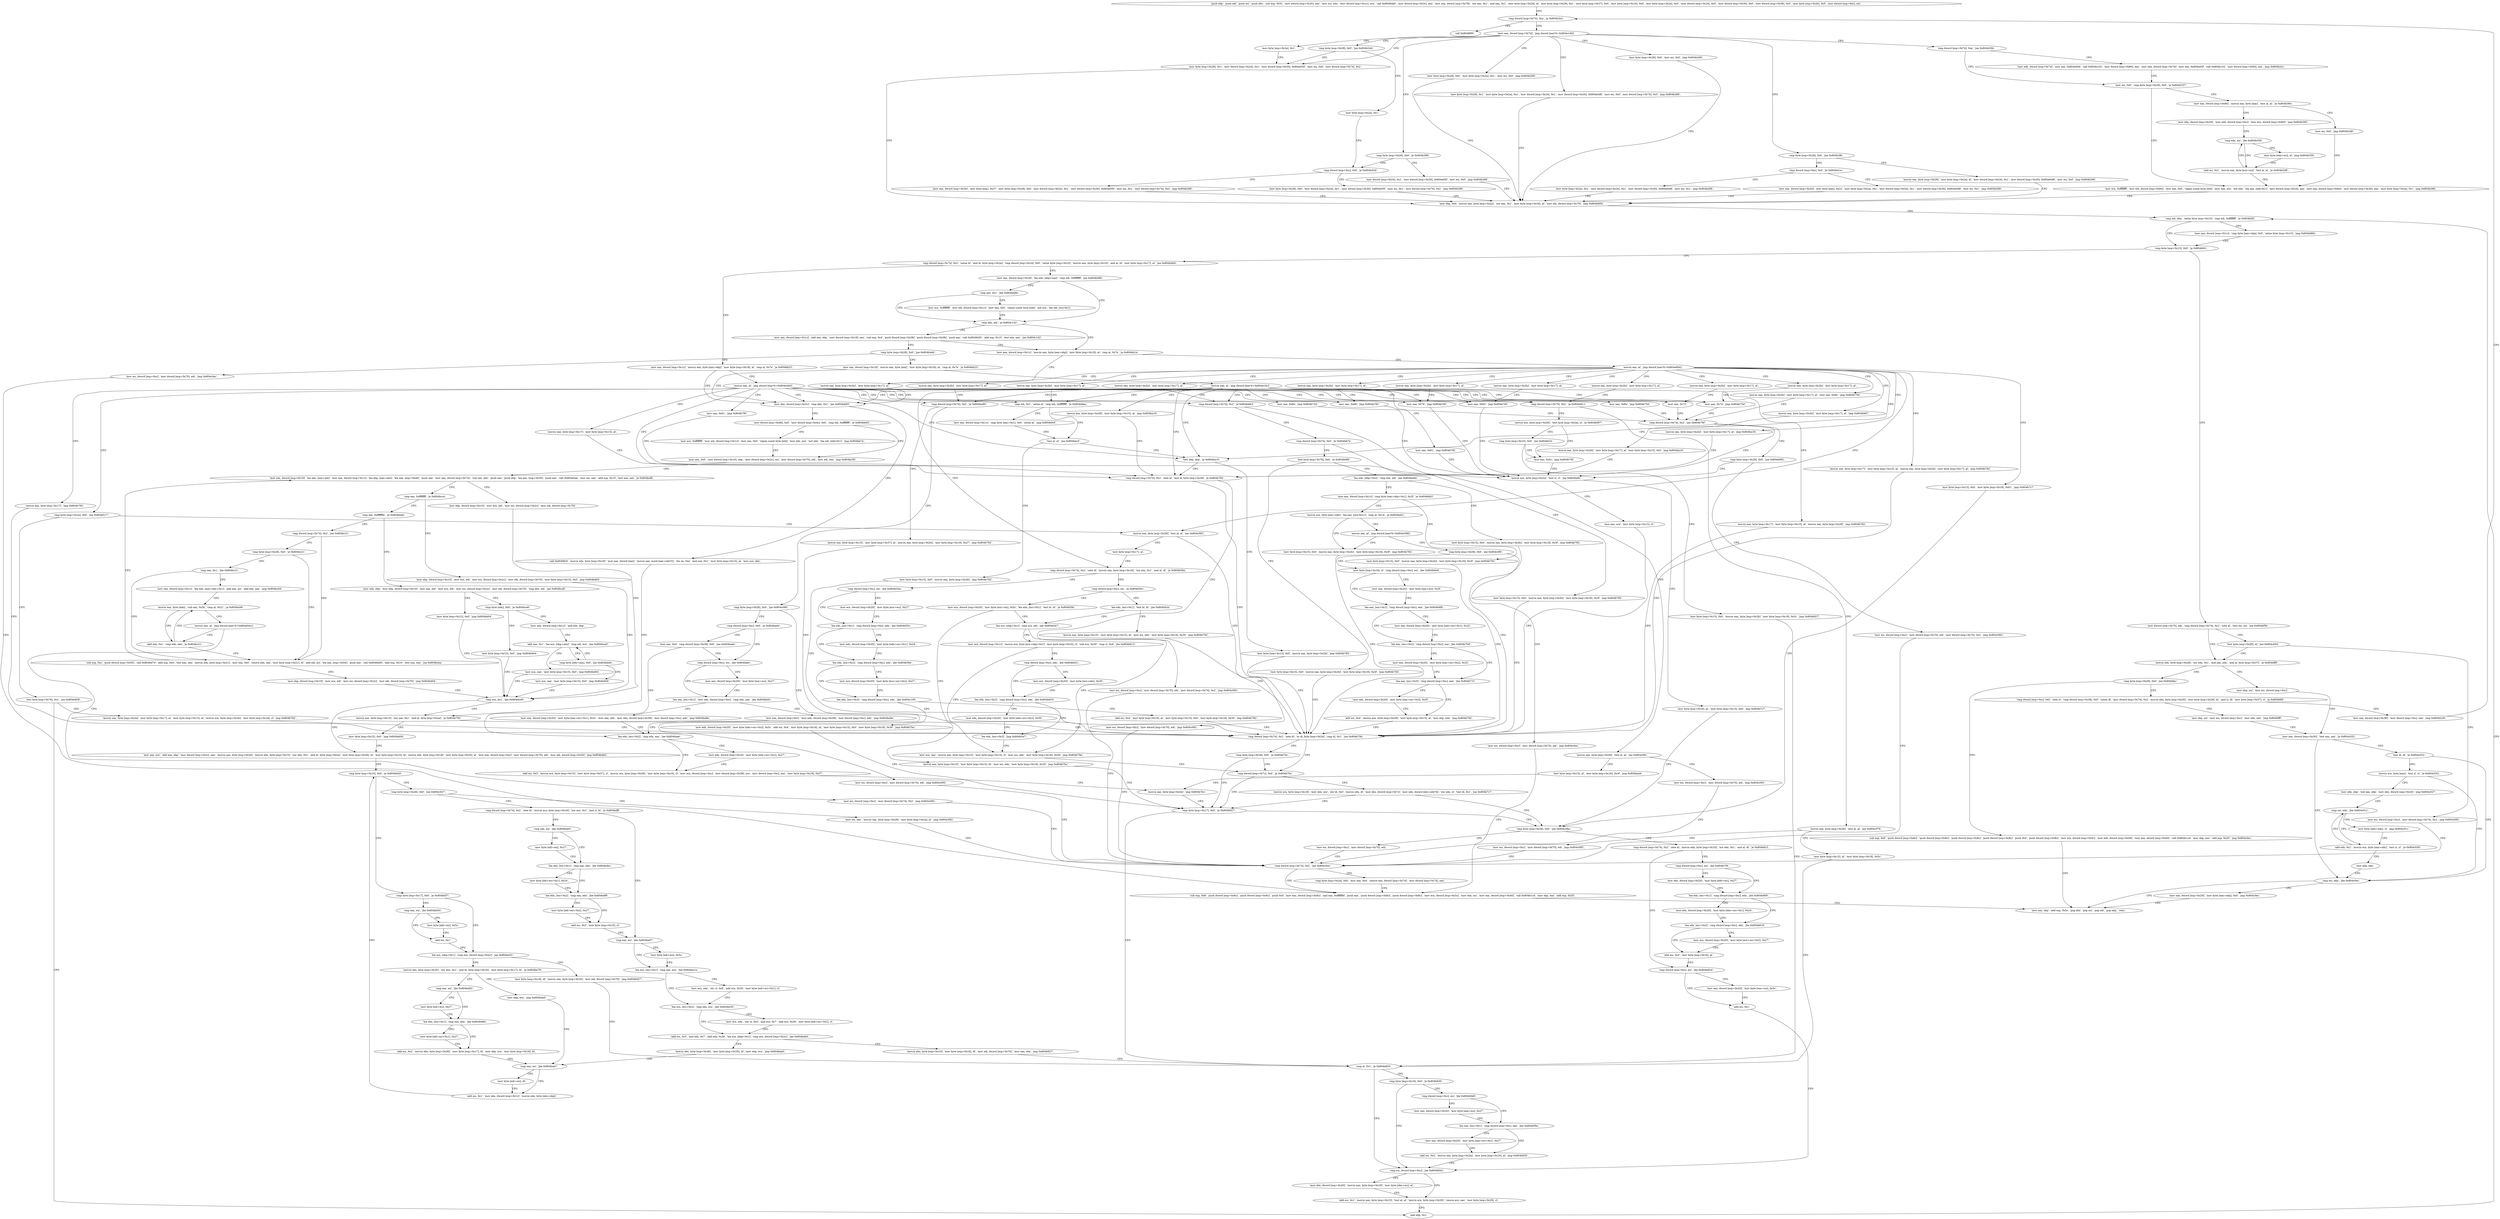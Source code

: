 digraph "func" {
"134525389" [label = "'push ebp', 'push edi', 'push esi', 'push ebx', 'sub esp, 0x5c', 'mov dword [esp+0x20], eax', 'mov esi, edx', 'mov dword [esp+0x1c], ecx', 'call 0x8048da0', 'mov dword [esp+0x3c], eax', 'mov eax, dword [esp+0x78]', 'shr eax, 0x1', 'and eax, 0x1', 'mov byte [esp+0x28], al', 'mov byte [esp+0x29], 0x1', 'mov byte [esp+0x37], 0x0', 'mov byte [esp+0x16], 0x0', 'mov byte [esp+0x2a], 0x0', 'mov dword [esp+0x24], 0x0', 'mov dword [esp+0x30], 0x0', 'mov dword [esp+0x38], 0x0', 'mov byte [esp+0x2b], 0x0', 'mov dword [esp+0xc], esi', " ]
"134525481" [label = "'cmp dword [esp+0x74], 0xa', 'ja 0x804b3e2', " ]
"134525922" [label = "'call 0x8048f90', " ]
"134525492" [label = "'mov eax, dword [esp+0x74]', 'jmp dword [eax*4+0x804e140]', " ]
"134525503" [label = "'mov byte [esp+0x2a], 0x1', " ]
"134525508" [label = "'mov byte [esp+0x28], 0x1', 'mov dword [esp+0x24], 0x1', 'mov dword [esp+0x30], 0x804e05f', 'mov esi, 0x0', 'mov dword [esp+0x74], 0x2', " ]
"134525568" [label = "'mov byte [esp+0x28], 0x0', 'mov esi, 0x0', 'jmp 0x804b266', " ]
"134525580" [label = "'cmp byte [esp+0x28], 0x0', 'jne 0x804b3fb', " ]
"134525637" [label = "'cmp dword [esp+0x74], 0xa', 'jne 0x804b30b', " ]
"134525816" [label = "'cmp byte [esp+0x28], 0x0', 'jne 0x804b244', " ]
"134525889" [label = "'cmp byte [esp+0x28], 0x0', 'je 0x804b388', " ]
"134525927" [label = "'mov byte [esp+0x28], 0x0', 'mov byte [esp+0x2a], 0x1', 'mov esi, 0x0', 'jmp 0x804b266', " ]
"134529302" [label = "'mov byte [esp+0x28], 0x1', 'mov byte [esp+0x2a], 0x1', 'mov dword [esp+0x24], 0x1', 'mov dword [esp+0x30], 0x804e0d8', 'mov esi, 0x0', 'mov dword [esp+0x74], 0x5', 'jmp 0x804b266', " ]
"134525542" [label = "'mov ebp, 0x0', 'movzx eax, byte [esp+0x2a]', 'xor eax, 0x1', 'mov byte [esp+0x34], al', 'mov edi, dword [esp+0x70]', 'jmp 0x804b85b', " ]
"134525947" [label = "'movzx eax, byte [esp+0x28]', 'mov byte [esp+0x2a], al', 'mov dword [esp+0x24], 0x1', 'mov dword [esp+0x30], 0x804e0d8', 'mov esi, 0x0', 'jmp 0x804b266', " ]
"134525591" [label = "'cmp dword [esp+0xc], 0x0', 'je 0x804b41e', " ]
"134525707" [label = "'mov edx, dword [esp+0x74]', 'mov eax, 0x804e0e9', 'call 0x804b102', 'mov dword [esp+0x80], eax', 'mov edx, dword [esp+0x74]', 'mov eax, 0x804e05f', 'call 0x804b102', 'mov dword [esp+0x84], eax', 'jmp 0x804b2cc', " ]
"134525644" [label = "'mov esi, 0x0', 'cmp byte [esp+0x28], 0x0', 'je 0x804b337', " ]
"134525827" [label = "'mov byte [esp+0x2a], 0x1', " ]
"134525832" [label = "'cmp dword [esp+0xc], 0x0', 'je 0x804b43d', " ]
"134525896" [label = "'mov dword [esp+0x24], 0x1', 'mov dword [esp+0x30], 0x804e05f', 'mov esi, 0x0', 'jmp 0x804b266', " ]
"134527067" [label = "'cmp edi, ebp', 'setne byte [esp+0x15]', 'cmp edi, 0xffffffff', 'je 0x804bf2f', " ]
"134528815" [label = "'mov eax, dword [esp+0x1c]', 'cmp byte [eax+ebp], 0x0', 'setne byte [esp+0x15]', 'jmp 0x804b86b', " ]
"134527083" [label = "'cmp byte [esp+0x15], 0x0', 'je 0x804bf41', " ]
"134525982" [label = "'mov byte [esp+0x2a], 0x1', 'mov dword [esp+0x24], 0x1', 'mov dword [esp+0x30], 0x804e0d8', 'mov esi, 0x1', 'jmp 0x804b266', " ]
"134525602" [label = "'mov eax, dword [esp+0x20]', 'mov byte [eax], 0x22', 'mov byte [esp+0x2a], 0x1', 'mov dword [esp+0x24], 0x1', 'mov dword [esp+0x30], 0x804e0d8', 'mov esi, 0x1', 'jmp 0x804b266', " ]
"134525751" [label = "'mov eax, dword [esp+0x80]', 'movzx eax, byte [eax]', 'test al, al', 'je 0x804b36e', " ]
"134525656" [label = "'mov ecx, 0xffffffff', 'mov edi, dword [esp+0x84]', 'mov eax, 0x0', 'repne scasb byte [edi]', 'mov edx, ecx', 'not edx', 'lea eax, [edx-0x1]', 'mov dword [esp+0x24], eax', 'mov eax, dword [esp+0x84]', 'mov dword [esp+0x30], eax', 'mov byte [esp+0x2a], 0x1', 'jmp 0x804b266', " ]
"134526013" [label = "'mov byte [esp+0x28], 0x0', 'mov dword [esp+0x24], 0x1', 'mov dword [esp+0x30], 0x804e05f', 'mov esi, 0x1', 'mov dword [esp+0x74], 0x2', 'jmp 0x804b266', " ]
"134525843" [label = "'mov eax, dword [esp+0x20]', 'mov byte [eax], 0x27', 'mov byte [esp+0x28], 0x0', 'mov dword [esp+0x24], 0x1', 'mov dword [esp+0x30], 0x804e05f', 'mov esi, 0x1', 'mov dword [esp+0x74], 0x2', 'jmp 0x804b266', " ]
"134528833" [label = "'mov dword [esp+0x70], edi', 'cmp dword [esp+0x74], 0x2', 'sete al', 'test esi, esi', 'jne 0x804bf5b', " ]
"134527094" [label = "'cmp dword [esp+0x74], 0x2', 'setne bl', 'and bl, byte [esp+0x2a]', 'cmp dword [esp+0x24], 0x0', 'setne byte [esp+0x10]', 'movzx eax, byte [esp+0x10]', 'and al, bl', 'mov byte [esp+0x17], al', 'jne 0x804b464', " ]
"134525806" [label = "'mov esi, 0x0', 'jmp 0x804b2d8', " ]
"134525765" [label = "'mov ebx, dword [esp+0x20]', 'mov edx, dword [esp+0xc]', 'mov ecx, dword [esp+0x80]', 'jmp 0x804b365', " ]
"134528859" [label = "'movzx edx, byte [esp+0x28]', 'xor edx, 0x1', 'and eax, edx', 'and al, byte [esp+0x37]', 'je 0x804bff9', " ]
"134528849" [label = "'test byte [esp+0x28], al', 'jne 0x804c054', " ]
"134526052" [label = "'mov eax, dword [esp+0x24]', 'lea edx, [ebp+eax]', 'cmp edi, 0xffffffff', 'jne 0x804b48b', " ]
"134527133" [label = "'mov eax, dword [esp+0x1c]', 'movzx eax, byte [eax+ebp]', 'mov byte [esp+0x18], al', 'cmp al, 0x7e', 'ja 0x804bb23', " ]
"134525797" [label = "'cmp edx, esi', 'jbe 0x804b356', " ]
"134529017" [label = "'mov ebp, esi', 'mov esi, dword [esp+0xc]', " ]
"134528879" [label = "'cmp byte [esp+0x29], 0x0', 'jne 0x804bfac', " ]
"134529108" [label = "'mov esi, dword [esp+0xc]', 'mov dword [esp+0x74], 0x2', 'jmp 0x804c092', " ]
"134526091" [label = "'cmp edx, edi', 'ja 0x804c142', " ]
"134526065" [label = "'cmp eax, 0x1', 'jbe 0x804b48b', " ]
"134527779" [label = "'mov ebx, dword [esp+0x3c]', 'cmp ebx, 0x1', 'jne 0x804bb65', " ]
"134527153" [label = "'movzx eax, al', 'jmp dword [eax*4+0x804e3e0]', " ]
"134525782" [label = "'add esi, 0x1', 'movzx eax, byte [ecx+esi]', 'test al, al', 'je 0x804b2d8', " ]
"134525801" [label = "'mov byte [ebx+esi], al', 'jmp 0x804b356', " ]
"134529023" [label = "'mov eax, dword [esp+0x30]', 'test eax, eax', 'je 0x804c032', " ]
"134528940" [label = "'sub esp, 0x8', 'push dword [esp+0x8c]', 'push dword [esp+0x8c]', 'push dword [esp+0x8c]', 'push dword [esp+0x8c]', 'push 0x5', 'push dword [esp+0x8c]', 'mov ecx, dword [esp+0x3c]', 'mov edx, dword [esp+0x58]', 'mov eax, dword [esp+0x40]', 'call 0x804b1cd', 'mov ebp, eax', 'add esp, 0x20', 'jmp 0x804c0ec', " ]
"134528886" [label = "'cmp dword [esp+0xc], 0x0', 'sete cl', 'cmp dword [esp+0x38], 0x0', 'setne dl', 'mov dword [esp+0x74], 0x2', 'movzx ebx, byte [esp+0x29]', 'mov byte [esp+0x28], bl', 'and cl, dl', 'mov byte [esp+0x37], cl', 'je 0x804bfef', " ]
"134529170" [label = "'cmp dword [esp+0x74], 0x2', 'jne 0x804c0ac', " ]
"134529346" [label = "'mov eax, dword [esp+0x1c]', 'movzx eax, byte [eax+ebp]', 'mov byte [esp+0x18], al', 'cmp al, 0x7e', 'ja 0x804bb1a', " ]
"134526099" [label = "'mov eax, dword [esp+0x1c]', 'add eax, ebp', 'mov dword [esp+0x18], eax', 'sub esp, 0x4', 'push dword [esp+0x28]', 'push dword [esp+0x38]', 'push eax', 'call 0x8048d30', 'add esp, 0x10', 'test eax, eax', 'jne 0x804c142', " ]
"134526070" [label = "'mov ecx, 0xffffffff', 'mov edi, dword [esp+0x1c]', 'mov eax, 0x0', 'repne scasb byte [edi]', 'not ecx', 'lea edi, [ecx-0x1]', " ]
"134527845" [label = "'mov dword [esp+0x48], 0x0', 'mov dword [esp+0x4c], 0x0', 'cmp edi, 0xffffffff', 'je 0x804bb92', " ]
"134527788" [label = "'call 0x8048fc0', 'movzx edx, byte [esp+0x18]', 'mov eax, dword [eax]', 'movzx eax, word [eax+edx*2]', 'shr ax, 0xe', 'and eax, 0x1', 'mov byte [esp+0x15], al', 'mov ecx, ebx', " ]
"134526186" [label = "'cmp byte [esp+0x2a], 0x0', 'jne 0x804b517', " ]
"134526529" [label = "'cmp dword [esp+0x74], 0x2', 'je 0x804b663', " ]
"134526776" [label = "'mov eax, 0x62', 'jmp 0x804b76f', " ]
"134526792" [label = "'mov eax, 0x66', 'jmp 0x804b76f', " ]
"134526808" [label = "'mov eax, 0x72', " ]
"134527172" [label = "'mov eax, 0x74', 'jmp 0x804b75d', " ]
"134527191" [label = "'mov eax, 0x76', 'jmp 0x804b76f', " ]
"134527210" [label = "'cmp dword [esp+0x74], 0x2', 'je 0x804b911', " ]
"134527339" [label = "'mov eax, 0x6e', 'jmp 0x804b75d', " ]
"134527399" [label = "'mov eax, 0x61', 'jmp 0x804b76f', " ]
"134527428" [label = "'cmp edi, 0x1', 'setne al', 'cmp edi, 0xffffffff', 'je 0x804b9ea', " ]
"134527447" [label = "'test ebp, ebp', 'je 0x804ba16', " ]
"134527501" [label = "'movzx eax, byte [esp+0x17]', 'mov byte [esp+0x15], al', " ]
"134527510" [label = "'cmp dword [esp+0x74], 0x2', 'sete al', 'and al, byte [esp+0x28]', 'je 0x804b782', " ]
"134527585" [label = "'cmp dword [esp+0x74], 0x2', 'je 0x804ba80', " ]
"134528639" [label = "'movzx eax, byte [esp+0x17]', 'jmp 0x804b782', " ]
"134529074" [label = "'cmp esi, ebp', 'jbe 0x804c0ec', " ]
"134529260" [label = "'mov eax, ebp', 'add esp, 0x5c', 'pop ebx', 'pop esi', 'pop edi', 'pop ebp', 'retn', " ]
"134529082" [label = "'mov eax, dword [esp+0x20]', 'mov byte [eax+ebp], 0x0', 'jmp 0x804c0ec', " ]
"134529031" [label = "'test dl, dl', 'je 0x804c032', " ]
"134529035" [label = "'movzx ecx, byte [eax]', 'test cl, cl', 'je 0x804c032', " ]
"134529007" [label = "'mov ebp, esi', 'mov esi, dword [esp+0xc]', 'mov edx, eax', 'jmp 0x804bfff', " ]
"134528927" [label = "'mov eax, dword [esp+0x38]', 'mov dword [esp+0xc], eax', 'jmp 0x804b229', " ]
"134529196" [label = "'sub esp, 0x8', 'push dword [esp+0x8c]', 'push dword [esp+0x8c]', 'push 0x0', 'mov eax, dword [esp+0x8c]', 'and eax, 0xfffffffd', 'push eax', 'push dword [esp+0x8c]', 'push dword [esp+0x8c]', 'mov ecx, dword [esp+0x3c]', 'mov edx, esi', 'mov eax, dword [esp+0x40]', 'call 0x804b1cd', 'mov ebp, eax', 'add esp, 0x20', " ]
"134529177" [label = "'cmp byte [esp+0x2a], 0x0', 'mov eax, 0x4', 'cmove eax, dword [esp+0x74]', 'mov dword [esp+0x74], eax', " ]
"134527770" [label = "'movzx eax, byte [esp+0x2b]', 'mov byte [esp+0x17], al', " ]
"134529366" [label = "'movzx eax, al', 'jmp dword [eax*4+0x804e664]', " ]
"134526137" [label = "'cmp byte [esp+0x28], 0x0', 'jne 0x804b4dd', " ]
"134527890" [label = "'mov ecx, 0xffffffff', 'mov edi, dword [esp+0x1c]', 'mov eax, 0x0', 'repne scasb byte [edi]', 'mov edx, ecx', 'not edx', 'lea edi, [edx-0x1]', 'jmp 0x804bb7a', " ]
"134527866" [label = "'mov eax, 0x0', 'mov dword [esp+0x10], ebp', 'mov dword [esp+0x2c], esi', 'mov dword [esp+0x70], edi', 'mov edi, eax', 'jmp 0x804bc56', " ]
"134527817" [label = "'movzx eax, byte [esp+0x15]', 'xor eax, 0x1', 'and al, byte [esp+0x2a]', 'je 0x804b782', " ]
"134526231" [label = "'movzx eax, byte [esp+0x28]', 'test al, al', 'jne 0x804c062', " ]
"134526193" [label = "'test byte [esp+0x78], 0x1', 'jne 0x804b858', " ]
"134526563" [label = "'movzx eax, byte [esp+0x28]', 'test al, al', 'jne 0x804c06c', " ]
"134526536" [label = "'cmp dword [esp+0x74], 0x5', 'je 0x804b67e', " ]
"134526831" [label = "'movzx ecx, byte [esp+0x2a]', 'test cl, cl', 'jne 0x804befe', " ]
"134526813" [label = "'cmp dword [esp+0x74], 0x2', 'jne 0x804b76f', " ]
"134527249" [label = "'movzx eax, byte [esp+0x28]', 'test al, al', 'jne 0x804c076', " ]
"134527217" [label = "'movzx ecx, byte [esp+0x28]', 'test byte [esp+0x2a], cl', 'je 0x804b907', " ]
"134527466" [label = "'mov eax, dword [esp+0x1c]', 'cmp byte [eax+0x1], 0x0', 'setne al', 'jmp 0x804b9cf', " ]
"134527439" [label = "'test al, al', 'jne 0x804bec5', " ]
"134527451" [label = "'mov byte [esp+0x15], 0x0', 'movzx eax, byte [esp+0x2b]', 'jmp 0x804b782', " ]
"134526850" [label = "'cmp dword [esp+0x74], 0x2', 'sete dl', 'or dl, byte [esp+0x34]', 'cmp dl, 0x1', 'jne 0x804b79a', " ]
"134527528" [label = "'mov esi, dword [esp+0xc]', 'mov dword [esp+0x70], edi', 'mov dword [esp+0x74], 0x2', 'jmp 0x804c092', " ]
"134527616" [label = "'cmp byte [esp+0x28], 0x0', 'jne 0x804c080', " ]
"134527592" [label = "'movzx eax, byte [esp+0x15]', 'mov byte [esp+0x37], al', 'movzx eax, byte [esp+0x2b]', 'mov byte [esp+0x18], 0x27', 'jmp 0x804b782', " ]
"134529042" [label = "'mov edx, ebp', 'sub eax, ebp', 'mov ebx, dword [esp+0x20]', 'jmp 0x804c027', " ]
"134526520" [label = "'movzx eax, byte [esp+0x2b]', 'mov byte [esp+0x17], al', " ]
"134526767" [label = "'movzx eax, byte [esp+0x2b]', 'mov byte [esp+0x17], al', " ]
"134526783" [label = "'movzx eax, byte [esp+0x2b]', 'mov byte [esp+0x17], al', " ]
"134526799" [label = "'movzx eax, byte [esp+0x2b]', 'mov byte [esp+0x17], al', " ]
"134527163" [label = "'movzx eax, byte [esp+0x2b]', 'mov byte [esp+0x17], al', " ]
"134527182" [label = "'movzx eax, byte [esp+0x2b]', 'mov byte [esp+0x17], al', " ]
"134527201" [label = "'movzx eax, byte [esp+0x2b]', 'mov byte [esp+0x17], al', " ]
"134527359" [label = "'movzx eax, byte [esp+0x2b]', 'mov byte [esp+0x17], al', 'mov eax, 0x6e', 'jmp 0x804b75d', " ]
"134527419" [label = "'movzx eax, byte [esp+0x2b]', 'mov byte [esp+0x17], al', " ]
"134527479" [label = "'movzx eax, byte [esp+0x2b]', 'mov byte [esp+0x17], al', 'jmp 0x804b9d7', " ]
"134527490" [label = "'movzx eax, byte [esp+0x2b]', 'mov byte [esp+0x17], al', 'jmp 0x804ba16', " ]
"134527560" [label = "'movzx eax, byte [esp+0x2b]', 'mov byte [esp+0x17], al', 'mov byte [esp+0x15], 0x0', 'jmp 0x804ba16', " ]
"134527576" [label = "'movzx eax, byte [esp+0x2b]', 'mov byte [esp+0x17], al', " ]
"134528743" [label = "'movzx eax, byte [esp+0x17]', 'mov byte [esp+0x15], al', 'movzx eax, byte [esp+0x2b]', 'mov byte [esp+0x17], al', 'jmp 0x804b782', " ]
"134528780" [label = "'mov byte [esp+0x15], 0x0', 'mov byte [esp+0x18], 0x61', 'jmp 0x804b7c7', " ]
"134526173" [label = "'mov esi, dword [esp+0xc]', 'mov dword [esp+0x70], edi', 'jmp 0x804c0ac', " ]
"134526144" [label = "'mov eax, dword [esp+0x18]', 'movzx eax, byte [eax]', 'mov byte [esp+0x18], al', 'cmp al, 0x7e', 'ja 0x804bb23', " ]
"134528086" [label = "'mov eax, dword [esp+0x10]', 'lea ebx, [eax+edi]', 'mov eax, dword [esp+0x1c]', 'lea ebp, [eax+ebx]', 'lea eax, [esp+0x48]', 'push eax', 'mov eax, dword [esp+0x74]', 'sub eax, ebx', 'push eax', 'push ebp', 'lea eax, [esp+0x50]', 'push eax', 'call 0x804d3ae', 'mov esi, eax', 'add esp, 0x10', 'test eax, eax', 'je 0x804bcf6', " ]
"134526874" [label = "'cmp dword [esp+0x7c], 0x0', 'je 0x804b7bc', " ]
"134526867" [label = "'cmp byte [esp+0x28], 0x0', 'je 0x804b7bc', " ]
"134527835" [label = "'mov byte [esp+0x15], 0x0', 'jmp 0x804bd0d', " ]
"134528269" [label = "'mov eax, ecx', 'add eax, ebp', 'mov dword [esp+0x2c], eax', 'movzx eax, byte [esp+0x2b]', 'movzx ebx, byte [esp+0x15]', 'xor ebx, 0x1', 'and bl, byte [esp+0x2a]', 'mov byte [esp+0x36], bl', 'mov byte [esp+0x10], bl', 'movzx edx, byte [esp+0x18]', 'mov byte [esp+0x35], al', 'mov eax, dword [esp+0xc]', 'mov dword [esp+0x70], edi', 'mov edi, dword [esp+0x20]', 'jmp 0x804bdb2', " ]
"134529122" [label = "'mov esi, dword [esp+0xc]', 'mov dword [esp+0x70], edi', 'jmp 0x804c092', " ]
"134526244" [label = "'mov byte [esp+0x17], al', " ]
"134527064" [label = "'add ebp, 0x1', " ]
"134526204" [label = "'movzx eax, byte [esp+0x2a]', 'mov byte [esp+0x17], al', 'mov byte [esp+0x15], al', 'movzx ecx, byte [esp+0x2b]', 'mov byte [esp+0x18], cl', 'jmp 0x804b782', " ]
"134529132" [label = "'mov esi, dword [esp+0xc]', 'mov dword [esp+0x70], edi', 'jmp 0x804c092', " ]
"134526576" [label = "'mov byte [esp+0x15], al', 'mov byte [esp+0x18], 0x3f', 'jmp 0x804bad4', " ]
"134526590" [label = "'test byte [esp+0x78], 0x4', 'je 0x804be89', " ]
"134526543" [label = "'mov byte [esp+0x15], 0x0', 'movzx eax, byte [esp+0x2b]', 'mov byte [esp+0x18], 0x3f', 'jmp 0x804b782', " ]
"134528766" [label = "'mov byte [esp+0x18], al', 'mov byte [esp+0x15], 0x0', 'jmp 0x804b7c7', " ]
"134526844" [label = "'mov eax, ecx', 'mov byte [esp+0x15], cl', " ]
"134526820" [label = "'cmp byte [esp+0x28], 0x0', 'jne 0x804b992', " ]
"134527378" [label = "'mov esi, dword [esp+0xc]', 'mov dword [esp+0x70], edi', 'mov dword [esp+0x74], 0x2', 'jmp 0x804c092', " ]
"134529142" [label = "'mov esi, dword [esp+0xc]', 'mov dword [esp+0x70], edi', 'jmp 0x804c092', " ]
"134527262" [label = "'mov byte [esp+0x15], al', 'mov byte [esp+0x18], 0x5c', " ]
"134527239" [label = "'mov eax, 0x5c', 'jmp 0x804b76f', " ]
"134527228" [label = "'cmp byte [esp+0x10], 0x0', 'jne 0x804bf1b', " ]
"134528709" [label = "'mov byte [esp+0x15], 0x0', 'movzx eax, byte [esp+0x2b]', 'jmp 0x804b782', " ]
"134529152" [label = "'mov esi, dword [esp+0xc]', 'mov dword [esp+0x70], edi', 'jmp 0x804c092', " ]
"134527627" [label = "'cmp dword [esp+0xc], 0x0', 'je 0x804bade', " ]
"134529063" [label = "'cmp esi, edx', 'jbe 0x804c01c', " ]
"134526919" [label = "'cmp byte [esp+0x28], 0x0', 'jne 0x804c08a', " ]
"134526163" [label = "'movzx eax, al', 'jmp dword [eax*4+0x804e16c]', " ]
"134528246" [label = "'mov ebp, dword [esp+0x10]', 'mov ecx, edi', 'mov esi, dword [esp+0x2c]', 'mov edi, dword [esp+0x70]', " ]
"134528132" [label = "'cmp eax, 0xffffffff', 'je 0x804bcca', " ]
"134526908" [label = "'cmp byte [esp+0x17], 0x0', 'je 0x804b927', " ]
"134526881" [label = "'movzx ecx, byte [esp+0x18]', 'mov edx, ecx', 'shr dl, 0x5', 'movzx edx, dl', 'mov ebx, dword [esp+0x7c]', 'mov edx, dword [ebx+edx*4]', 'shr edx, cl', 'test dl, 0x1', 'jne 0x804b7c7', " ]
"134528434" [label = "'cmp byte [esp+0x10], 0x0', 'je 0x804bd45', " ]
"134526248" [label = "'cmp dword [esp+0x74], 0x2', 'sete dl', 'movzx eax, byte [esp+0x16]', 'xor eax, 0x1', 'and al, dl', 'je 0x804b59a', " ]
"134527700" [label = "'movzx eax, byte [esp+0x2b]', 'jmp 0x804b7bc', " ]
"134528649" [label = "'mov byte [esp+0x15], 0x0', 'movzx eax, byte [esp+0x2b]', 'mov byte [esp+0x18], 0x3f', 'jmp 0x804b782', " ]
"134526601" [label = "'lea edx, [ebp+0x2]', 'cmp edx, edi', 'jae 0x804be9d', " ]
"134527271" [label = "'cmp al, 0x1', 'je 0x804b830', " ]
"134528795" [label = "'mov byte [esp+0x15], 0x0', 'movzx eax, byte [esp+0x2b]', 'mov byte [esp+0x18], 0x5c', 'jmp 0x804b927', " ]
"134527710" [label = "'cmp dword [esp+0xc], esi', 'jbe 0x804baec', " ]
"134527634" [label = "'mov eax, 0x0', 'cmp dword [esp+0x38], 0x0', 'jne 0x804bade', " ]
"134529052" [label = "'add edx, 0x1', 'movzx ecx, byte [eax+edx]', 'test cl, cl', 'je 0x804c030', " ]
"134529067" [label = "'mov byte [ebx+edx], cl', 'jmp 0x804c01c', " ]
"134529162" [label = "'mov esi, dword [esp+0xc]', 'mov dword [esp+0x70], edi', " ]
"134526930" [label = "'cmp dword [esp+0x74], 0x2', 'sete al', 'movzx edx, byte [esp+0x16]', 'xor edx, 0x1', 'and al, dl', 'je 0x804b81f', " ]
"134527349" [label = "'mov eax, 0x6e', 'jmp 0x804b75d', " ]
"134527409" [label = "'mov eax, 0x61', 'jmp 0x804b76f', " ]
"134527549" [label = "'movzx eax, byte [esp+0x28]', 'mov byte [esp+0x15], al', 'jmp 0x804ba16', " ]
"134528724" [label = "'movzx eax, byte [esp+0x17]', 'mov byte [esp+0x15], al', 'movzx eax, byte [esp+0x28]', 'jmp 0x804b782', " ]
"134528260" [label = "'cmp ecx, 0x1', 'jbe 0x804bb49', " ]
"134528202" [label = "'mov ebp, dword [esp+0x10]', 'mov ecx, edi', 'mov esi, dword [esp+0x2c]', 'mov edi, dword [esp+0x70]', 'mov byte [esp+0x15], 0x0', 'jmp 0x804bd04', " ]
"134528137" [label = "'cmp eax, 0xfffffffe', 'je 0x804bbab', " ]
"134528325" [label = "'cmp byte [esp+0x17], 0x0', 'je 0x804bd57', " ]
"134528441" [label = "'cmp byte [esp+0x28], 0x0', 'jne 0x804c047', " ]
"134526362" [label = "'cmp dword [esp+0xc], esi', 'ja 0x804b5bc', " ]
"134526396" [label = "'mov ecx, dword [esp+0x20]', 'mov byte [ecx+esi], 0x5c', 'lea edx, [esi+0x1]', 'test bl, bl', 'je 0x804b5fe', " ]
"134526368" [label = "'lea edx, [esi+0x1]', 'test bl, bl', 'jne 0x804b5cb', " ]
"134526268" [label = "'cmp dword [esp+0xc], esi', 'jbe 0x804b54a', " ]
"134526282" [label = "'lea edx, [esi+0x1]', 'cmp dword [esp+0xc], edx', 'jbe 0x804b55c', " ]
"134526274" [label = "'mov ecx, dword [esp+0x20]', 'mov byte [ecx+esi], 0x27', " ]
"134528669" [label = "'mov byte [esp+0x15], 0x0', 'movzx eax, byte [esp+0x2b]', 'mov byte [esp+0x18], 0x3f', 'jmp 0x804b782', " ]
"134526612" [label = "'mov eax, dword [esp+0x1c]', 'cmp byte [eax+ebp+0x1], 0x3f', 'je 0x804b6b3', " ]
"134527024" [label = "'cmp esi, dword [esp+0xc]', 'jae 0x804b842', " ]
"134527042" [label = "'add esi, 0x1', 'movzx eax, byte [esp+0x15]', 'test al, al', 'movzx ecx, byte [esp+0x29]', 'cmove ecx, eax', 'mov byte [esp+0x29], cl', " ]
"134527030" [label = "'mov ebx, dword [esp+0x20]', 'movzx eax, byte [esp+0x18]', 'mov byte [ebx+esi], al', " ]
"134527279" [label = "'cmp byte [esp+0x16], 0x0', 'je 0x804b830', " ]
"134527290" [label = "'cmp dword [esp+0xc], esi', 'jbe 0x804b948', " ]
"134527724" [label = "'lea eax, [esi+0x1]', 'mov edx, dword [esp+0xc]', 'cmp edx, eax', 'jbe 0x804bb0c', " ]
"134527716" [label = "'mov eax, dword [esp+0x20]', 'mov byte [eax+esi], 0x27', " ]
"134527646" [label = "'lea edx, [esi+0x2]', 'cmp edx, eax', 'jae 0x804baae', " ]
"134529072" [label = "'mov ebp, edx', " ]
"134527007" [label = "'cmp dword [esp+0xc], esi', 'jbe 0x804b82d', " ]
"134526950" [label = "'cmp dword [esp+0xc], esi', 'jbe 0x804b7f4', " ]
"134527915" [label = "'mov edx, ebp', 'mov ebp, dword [esp+0x10]', 'mov eax, edi', 'mov ecx, edi', 'mov esi, dword [esp+0x2c]', 'mov edi, dword [esp+0x70]', 'cmp ebx, edi', 'jae 0x804bcdf', " ]
"134528146" [label = "'cmp dword [esp+0x74], 0x2', 'jne 0x804bc21', " ]
"134528343" [label = "'lea ecx, [ebp+0x1]', 'cmp ecx, dword [esp+0x2c]', 'jae 0x804be52', " ]
"134528332" [label = "'cmp eax, esi', 'jbe 0x804bd54', " ]
"134529095" [label = "'mov esi, eax', 'movzx eax, byte [esp+0x28]', 'mov byte [esp+0x2a], al', 'jmp 0x804c092', " ]
"134528452" [label = "'cmp dword [esp+0x74], 0x2', 'sete bl', 'movzx ecx, byte [esp+0x16]', 'xor ecx, 0x1', 'and cl, bl', 'je 0x804bdff', " ]
"134526462" [label = "'movzx eax, byte [esp+0x15]', 'mov byte [esp+0x15], bl', 'mov esi, edx', 'mov byte [esp+0x18], 0x30', 'jmp 0x804b7bc', " ]
"134526411" [label = "'lea ecx, [ebp+0x1]', 'cmp ecx, edi', 'jae 0x804b5e7', " ]
"134526375" [label = "'movzx eax, byte [esp+0x15]', 'mov byte [esp+0x15], bl', 'mov esi, edx', 'mov byte [esp+0x18], 0x30', 'jmp 0x804b782', " ]
"134526300" [label = "'lea edx, [esi+0x2]', 'cmp dword [esp+0xc], edx', 'jbe 0x804b56e', " ]
"134526291" [label = "'mov edx, dword [esp+0x20]', 'mov byte [edx+esi+0x1], 0x24', " ]
"134526643" [label = "'movzx ecx, byte [eax+edx]', 'lea eax, [ecx-0x21]', 'cmp al, 0x1d', 'ja 0x804beb1', " ]
"134526623" [label = "'mov byte [esp+0x15], 0x0', 'movzx eax, byte [esp+0x2b]', 'mov byte [esp+0x18], 0x3f', 'jmp 0x804b782', " ]
"134527304" [label = "'lea eax, [esi+0x1]', 'cmp dword [esp+0xc], eax', 'jbe 0x804b95a', " ]
"134527296" [label = "'mov eax, dword [esp+0x20]', 'mov byte [eax+esi], 0x27', " ]
"134527756" [label = "'mov eax, dword [esp+0xc]', 'mov edx, dword [esp+0x38]', 'mov dword [esp+0xc], edx', 'jmp 0x804ba9e', " ]
"134527735" [label = "'mov eax, dword [esp+0x20]', 'mov byte [eax+esi+0x1], 0x5c', 'mov eax, edx', 'mov edx, dword [esp+0x38]', 'mov dword [esp+0xc], edx', 'jmp 0x804ba9e', " ]
"134527662" [label = "'add esi, 0x3', 'movzx ecx, byte [esp+0x15]', 'mov byte [esp+0x37], cl', 'movzx ecx, byte [esp+0x28]', 'mov byte [esp+0x16], cl', 'mov ecx, dword [esp+0xc]', 'mov dword [esp+0x38], ecx', 'mov dword [esp+0xc], eax', 'mov byte [esp+0x18], 0x27', " ]
"134527653" [label = "'mov edx, dword [esp+0x20]', 'mov byte [edx+esi+0x2], 0x27', " ]
"134527021" [label = "'add esi, 0x1', " ]
"134527013" [label = "'mov eax, dword [esp+0x20]', 'mov byte [eax+esi], 0x5c', " ]
"134526964" [label = "'lea edx, [esi+0x1]', 'cmp dword [esp+0xc], edx', 'jbe 0x804b806', " ]
"134526956" [label = "'mov edx, dword [esp+0x20]', 'mov byte [edx+esi], 0x27', " ]
"134528223" [label = "'mov byte [esp+0x15], 0x0', 'jmp 0x804bd04', " ]
"134527941" [label = "'cmp byte [edx], 0x0', 'je 0x804bce6', " ]
"134528033" [label = "'sub esp, 0xc', 'push dword [esp+0x50]', 'call 0x8048d70', 'add esp, 0x4', 'test eax, eax', 'movzx edx, byte [esp+0x21]', 'mov eax, 0x0', 'cmove edx, eax', 'mov byte [esp+0x21], dl', 'add edi, esi', 'lea eax, [esp+0x54]', 'push eax', 'call 0x8048d00', 'add esp, 0x10', 'test eax, eax', 'jne 0x804bcba', " ]
"134528153" [label = "'cmp byte [esp+0x28], 0x0', 'je 0x804bc21', " ]
"134528594" [label = "'mov byte [esp+0x18], dl', 'movzx eax, byte [esp+0x35]', 'mov edi, dword [esp+0x70]', 'jmp 0x804b927', " ]
"134528356" [label = "'movzx ebx, byte [esp+0x35]', 'xor ebx, 0x1', 'and bl, byte [esp+0x16]', 'mov byte [esp+0x17], bl', 'je 0x804be78', " ]
"134528340" [label = "'add esi, 0x1', " ]
"134528336" [label = "'mov byte [edi+esi], 0x5c', " ]
"134528511" [label = "'cmp eax, esi', 'jbe 0x804be07', " ]
"134528472" [label = "'cmp eax, esi', 'jbe 0x804bde0', " ]
"134526439" [label = "'mov ecx, eax', 'movzx eax, byte [esp+0x15]', 'mov byte [esp+0x15], cl', 'mov esi, edx', 'mov byte [esp+0x18], 0x30', 'jmp 0x804b79a', " ]
"134526418" [label = "'mov ecx, dword [esp+0x1c]', 'movzx ecx, byte [ecx+ebp+0x1]', 'mov byte [esp+0x10], cl', 'sub ecx, 0x30', 'cmp cl, 0x9', 'jbe 0x804b613', " ]
"134526318" [label = "'lea edx, [esi+0x3]', 'cmp dword [esp+0xc], edx', 'jbe 0x804c100', " ]
"134526309" [label = "'mov ecx, dword [esp+0x20]', 'mov byte [ecx+esi+0x2], 0x27', " ]
"134528689" [label = "'mov byte [esp+0x15], 0x0', 'movzx eax, byte [esp+0x2b]', 'mov byte [esp+0x18], 0x3f', 'jmp 0x804b782', " ]
"134526658" [label = "'movzx eax, al', 'jmp dword [eax*4+0x804e368]', " ]
"134527322" [label = "'add esi, 0x2', 'movzx eax, byte [esp+0x2b]', 'mov byte [esp+0x16], al', 'jmp 0x804b830', " ]
"134527313" [label = "'mov eax, dword [esp+0x20]', 'mov byte [eax+esi+0x1], 0x27', " ]
"134526982" [label = "'lea edx, [esi+0x2]', 'cmp dword [esp+0xc], edx', 'jbe 0x804b818', " ]
"134526973" [label = "'mov ebx, dword [esp+0x20]', 'mov byte [ebx+esi+0x1], 0x24', " ]
"134528230" [label = "'mov byte [esp+0x15], 0x0', 'jmp 0x804bd04', " ]
"134527950" [label = "'mov edx, dword [esp+0x1c]', 'add edx, ebp', " ]
"134528186" [label = "'mov ebp, dword [esp+0x10]', 'mov ecx, edi', 'mov esi, dword [esp+0x2c]', 'mov edi, dword [esp+0x70]', 'jmp 0x804bd04', " ]
"134528160" [label = "'cmp eax, 0x1', 'jbe 0x804bc21', " ]
"134528632" [label = "'mov ebp, ecx', 'jmp 0x804bda0', " ]
"134528378" [label = "'cmp eax, esi', 'jbe 0x804bd82', " ]
"134528519" [label = "'lea ecx, [esi+0x1]', 'cmp eax, ecx', 'jbe 0x804be1a', " ]
"134528515" [label = "'mov byte [edi+esi], 0x5c', " ]
"134528480" [label = "'lea ebx, [esi+0x1]', 'cmp eax, ebx', 'jbe 0x804bdec', " ]
"134528476" [label = "'mov byte [edi+esi], 0x27', " ]
"134526483" [label = "'cmp dword [esp+0xc], edx', 'jbe 0x804b621', " ]
"134529280" [label = "'add esi, 0x4', 'mov byte [esp+0x16], al', 'mov byte [esp+0x15], 0x0', 'mov byte [esp+0x18], 0x30', 'jmp 0x804b782', " ]
"134526331" [label = "'mov edx, dword [esp+0x20]', 'mov byte [edx+esi+0x3], 0x5c', 'add esi, 0x4', 'mov byte [esp+0x16], al', 'mov byte [esp+0x15], 0x0', 'mov byte [esp+0x18], 0x30', 'jmp 0x804b7bc', " ]
"134526668" [label = "'cmp byte [esp+0x28], 0x0', 'jne 0x804c0f6', " ]
"134527000" [label = "'add esi, 0x3', 'mov byte [esp+0x16], al', " ]
"134526991" [label = "'mov ecx, dword [esp+0x20]', 'mov byte [ecx+esi+0x2], 0x27', " ]
"134527956" [label = "'add eax, 0x1', 'lea ecx, [ebp+eax]', 'cmp edi, ecx', 'jbe 0x804bced', " ]
"134528169" [label = "'mov eax, dword [esp+0x1c]', 'lea edx, [eax+ebx+0x1]', 'add eax, esi', 'add ebx, eax', 'jmp 0x804bc0d', " ]
"134528416" [label = "'cmp eax, esi', 'jbe 0x804bda7', " ]
"134528386" [label = "'lea ebx, [esi+0x1]', 'cmp eax, ebx', 'jbe 0x804bd8e', " ]
"134528382" [label = "'mov byte [edi+esi], 0x27', " ]
"134528538" [label = "'lea ecx, [esi+0x2]', 'cmp eax, ecx', 'jbe 0x804be30', " ]
"134528526" [label = "'mov ecx, edx', 'shr cl, 0x6', 'add ecx, 0x30', 'mov byte [edi+esi+0x1], cl', " ]
"134528492" [label = "'lea ebx, [esi+0x2]', 'cmp eax, ebx', 'jbe 0x804bdf8', " ]
"134528487" [label = "'mov byte [edi+esi+0x1], 0x24', " ]
"134526497" [label = "'lea edx, [esi+0x2]', 'cmp dword [esp+0xc], edx', 'jbe 0x804b633', " ]
"134526489" [label = "'mov ecx, dword [esp+0x20]', 'mov byte [ecx+edx], 0x30', " ]
"134529270" [label = "'mov esi, dword [esp+0xc]', 'mov dword [esp+0x70], edi', 'jmp 0x804c0ac', " ]
"134526679" [label = "'mov byte [esp+0x18], cl', 'cmp dword [esp+0xc], esi', 'jbe 0x804b6e9', " ]
"134528237" [label = "'mov ecx, eax', 'mov byte [esp+0x15], 0x0', 'jmp 0x804bd04', " ]
"134527971" [label = "'cmp byte [edx+eax], 0x0', 'jne 0x804bbd4', " ]
"134527977" [label = "'mov ecx, eax', 'mov byte [esp+0x15], 0x0', 'jmp 0x804bd04', " ]
"134528013" [label = "'movzx eax, byte [edx]', 'sub eax, 0x5b', 'cmp al, 0x21', 'ja 0x804bc06', " ]
"134528423" [label = "'add esi, 0x1', 'mov ebx, dword [esp+0x1c]', 'movzx edx, byte [ebx+ebp]', " ]
"134528420" [label = "'mov byte [edi+esi], dl', " ]
"134528398" [label = "'add esi, 0x2', 'movzx ebx, byte [esp+0x36]', 'mov byte [esp+0x17], bl', 'mov ebp, ecx', 'mov byte [esp+0x16], bl', " ]
"134528393" [label = "'mov byte [edi+esi+0x1], 0x27', " ]
"134528560" [label = "'add esi, 0x3', 'and edx, 0x7', 'add edx, 0x30', 'lea ecx, [ebp+0x1]', 'cmp ecx, dword [esp+0x2c]', 'jae 0x804be64', " ]
"134528545" [label = "'mov ecx, edx', 'shr cl, 0x3', 'and ecx, 0x7', 'add ecx, 0x30', 'mov byte [edi+esi+0x2], cl', " ]
"134528504" [label = "'add esi, 0x3', 'mov byte [esp+0x16], cl', " ]
"134528499" [label = "'mov byte [edi+esi+0x2], 0x27', " ]
"134526515" [label = "'lea edx, [esi+0x3]', 'jmp 0x804b5e7', " ]
"134526506" [label = "'mov edx, dword [esp+0x20]', 'mov byte [edx+esi+0x2], 0x30', " ]
"134526697" [label = "'lea eax, [esi+0x1]', 'cmp dword [esp+0xc], eax', 'jbe 0x804b6fb', " ]
"134526689" [label = "'mov eax, dword [esp+0x20]', 'mov byte [eax+esi], 0x3f', " ]
"134528006" [label = "'add edx, 0x1', 'cmp edx, ebx', 'je 0x804bc21', " ]
"134528023" [label = "'movzx eax, al', 'jmp dword [eax*4+0x804e5dc]', " ]
"134528612" [label = "'movzx ebx, byte [esp+0x10]', 'mov byte [esp+0x18], dl', 'mov edi, dword [esp+0x70]', 'mov eax, ebx', 'jmp 0x804b927', " ]
"134528578" [label = "'movzx ebx, byte [esp+0x36]', 'mov byte [esp+0x35], bl', 'mov ebp, ecx', 'jmp 0x804bda0', " ]
"134526715" [label = "'lea eax, [esi+0x2]', 'cmp dword [esp+0xc], eax', 'jbe 0x804b70d', " ]
"134526706" [label = "'mov eax, dword [esp+0x20]', 'mov byte [eax+esi+0x1], 0x22', " ]
"134527989" [label = "'mov esi, dword [esp+0xc]', 'mov dword [esp+0x74], 0x2', 'jmp 0x804c092', " ]
"134526733" [label = "'lea eax, [esi+0x3]', 'cmp dword [esp+0xc], eax', 'jbe 0x804b71f', " ]
"134526724" [label = "'mov eax, dword [esp+0x20]', 'mov byte [eax+esi+0x2], 0x22', " ]
"134526751" [label = "'add esi, 0x4', 'movzx eax, byte [esp+0x28]', 'mov byte [esp+0x15], al', 'mov ebp, edx', 'jmp 0x804b782', " ]
"134526742" [label = "'mov eax, dword [esp+0x20]', 'mov byte [eax+esi+0x3], 0x3f', " ]
"134525389" -> "134525481" [ label = "CFG" ]
"134525481" -> "134525922" [ label = "CFG" ]
"134525481" -> "134525492" [ label = "CFG" ]
"134525492" -> "134525503" [ label = "CFG" ]
"134525492" -> "134525508" [ label = "CFG" ]
"134525492" -> "134525568" [ label = "CFG" ]
"134525492" -> "134525580" [ label = "CFG" ]
"134525492" -> "134525637" [ label = "CFG" ]
"134525492" -> "134525816" [ label = "CFG" ]
"134525492" -> "134525889" [ label = "CFG" ]
"134525492" -> "134525927" [ label = "CFG" ]
"134525492" -> "134529302" [ label = "CFG" ]
"134525503" -> "134525508" [ label = "CFG" ]
"134525508" -> "134525542" [ label = "CFG" ]
"134525568" -> "134525542" [ label = "CFG" ]
"134525580" -> "134525947" [ label = "CFG" ]
"134525580" -> "134525591" [ label = "CFG" ]
"134525637" -> "134525707" [ label = "CFG" ]
"134525637" -> "134525644" [ label = "CFG" ]
"134525816" -> "134525508" [ label = "CFG" ]
"134525816" -> "134525827" [ label = "CFG" ]
"134525889" -> "134525832" [ label = "CFG" ]
"134525889" -> "134525896" [ label = "CFG" ]
"134525927" -> "134525542" [ label = "CFG" ]
"134529302" -> "134525542" [ label = "CFG" ]
"134525542" -> "134527067" [ label = "CFG" ]
"134525947" -> "134525542" [ label = "CFG" ]
"134525591" -> "134525982" [ label = "CFG" ]
"134525591" -> "134525602" [ label = "CFG" ]
"134525707" -> "134525644" [ label = "CFG" ]
"134525644" -> "134525751" [ label = "CFG" ]
"134525644" -> "134525656" [ label = "CFG" ]
"134525827" -> "134525832" [ label = "CFG" ]
"134525832" -> "134526013" [ label = "CFG" ]
"134525832" -> "134525843" [ label = "CFG" ]
"134525896" -> "134525542" [ label = "CFG" ]
"134527067" -> "134528815" [ label = "CFG" ]
"134527067" -> "134527083" [ label = "CFG" ]
"134528815" -> "134527083" [ label = "CFG" ]
"134527083" -> "134528833" [ label = "CFG" ]
"134527083" -> "134527094" [ label = "CFG" ]
"134525982" -> "134525542" [ label = "CFG" ]
"134525602" -> "134525542" [ label = "CFG" ]
"134525751" -> "134525806" [ label = "CFG" ]
"134525751" -> "134525765" [ label = "CFG" ]
"134525656" -> "134525542" [ label = "CFG" ]
"134526013" -> "134525542" [ label = "CFG" ]
"134525843" -> "134525542" [ label = "CFG" ]
"134528833" -> "134528859" [ label = "CFG" ]
"134528833" -> "134528849" [ label = "CFG" ]
"134527094" -> "134526052" [ label = "CFG" ]
"134527094" -> "134527133" [ label = "CFG" ]
"134525806" -> "134525656" [ label = "CFG" ]
"134525765" -> "134525797" [ label = "CFG" ]
"134528859" -> "134529017" [ label = "CFG" ]
"134528859" -> "134528879" [ label = "CFG" ]
"134528849" -> "134529108" [ label = "CFG" ]
"134528849" -> "134528859" [ label = "CFG" ]
"134526052" -> "134526091" [ label = "CFG" ]
"134526052" -> "134526065" [ label = "CFG" ]
"134527133" -> "134527779" [ label = "CFG" ]
"134527133" -> "134527153" [ label = "CFG" ]
"134525797" -> "134525782" [ label = "CFG" ]
"134525797" -> "134525801" [ label = "CFG" ]
"134529017" -> "134529023" [ label = "CFG" ]
"134528879" -> "134528940" [ label = "CFG" ]
"134528879" -> "134528886" [ label = "CFG" ]
"134529108" -> "134529170" [ label = "CFG" ]
"134526091" -> "134529346" [ label = "CFG" ]
"134526091" -> "134526099" [ label = "CFG" ]
"134526065" -> "134526091" [ label = "CFG" ]
"134526065" -> "134526070" [ label = "CFG" ]
"134527779" -> "134527845" [ label = "CFG" ]
"134527779" -> "134527788" [ label = "CFG" ]
"134527153" -> "134526186" [ label = "CFG" ]
"134527153" -> "134526529" [ label = "CFG" ]
"134527153" -> "134526776" [ label = "CFG" ]
"134527153" -> "134526792" [ label = "CFG" ]
"134527153" -> "134526808" [ label = "CFG" ]
"134527153" -> "134527172" [ label = "CFG" ]
"134527153" -> "134527191" [ label = "CFG" ]
"134527153" -> "134527210" [ label = "CFG" ]
"134527153" -> "134527339" [ label = "CFG" ]
"134527153" -> "134527399" [ label = "CFG" ]
"134527153" -> "134527428" [ label = "CFG" ]
"134527153" -> "134527447" [ label = "CFG" ]
"134527153" -> "134527501" [ label = "CFG" ]
"134527153" -> "134527510" [ label = "CFG" ]
"134527153" -> "134527585" [ label = "CFG" ]
"134527153" -> "134527779" [ label = "CFG" ]
"134527153" -> "134528639" [ label = "CFG" ]
"134525782" -> "134525656" [ label = "CFG" ]
"134525782" -> "134525797" [ label = "CFG" ]
"134525801" -> "134525782" [ label = "CFG" ]
"134529023" -> "134529074" [ label = "CFG" ]
"134529023" -> "134529031" [ label = "CFG" ]
"134528940" -> "134529260" [ label = "CFG" ]
"134528886" -> "134529007" [ label = "CFG" ]
"134528886" -> "134528927" [ label = "CFG" ]
"134529170" -> "134529196" [ label = "CFG" ]
"134529170" -> "134529177" [ label = "CFG" ]
"134529346" -> "134527770" [ label = "CFG" ]
"134529346" -> "134529366" [ label = "CFG" ]
"134526099" -> "134529346" [ label = "CFG" ]
"134526099" -> "134526137" [ label = "CFG" ]
"134526070" -> "134526091" [ label = "CFG" ]
"134527845" -> "134527890" [ label = "CFG" ]
"134527845" -> "134527866" [ label = "CFG" ]
"134527788" -> "134527817" [ label = "CFG" ]
"134526186" -> "134526231" [ label = "CFG" ]
"134526186" -> "134526193" [ label = "CFG" ]
"134526529" -> "134526563" [ label = "CFG" ]
"134526529" -> "134526536" [ label = "CFG" ]
"134526776" -> "134526831" [ label = "CFG" ]
"134526792" -> "134526831" [ label = "CFG" ]
"134526808" -> "134526813" [ label = "CFG" ]
"134527172" -> "134526813" [ label = "CFG" ]
"134527191" -> "134526831" [ label = "CFG" ]
"134527210" -> "134527249" [ label = "CFG" ]
"134527210" -> "134527217" [ label = "CFG" ]
"134527339" -> "134526813" [ label = "CFG" ]
"134527399" -> "134526831" [ label = "CFG" ]
"134527428" -> "134527466" [ label = "CFG" ]
"134527428" -> "134527439" [ label = "CFG" ]
"134527447" -> "134527510" [ label = "CFG" ]
"134527447" -> "134527451" [ label = "CFG" ]
"134527501" -> "134527510" [ label = "CFG" ]
"134527510" -> "134526850" [ label = "CFG" ]
"134527510" -> "134527528" [ label = "CFG" ]
"134527585" -> "134527616" [ label = "CFG" ]
"134527585" -> "134527592" [ label = "CFG" ]
"134528639" -> "134526850" [ label = "CFG" ]
"134529074" -> "134529260" [ label = "CFG" ]
"134529074" -> "134529082" [ label = "CFG" ]
"134529082" -> "134529260" [ label = "CFG" ]
"134529031" -> "134529074" [ label = "CFG" ]
"134529031" -> "134529035" [ label = "CFG" ]
"134529035" -> "134529074" [ label = "CFG" ]
"134529035" -> "134529042" [ label = "CFG" ]
"134529007" -> "134529023" [ label = "CFG" ]
"134528927" -> "134525481" [ label = "CFG" ]
"134529196" -> "134529260" [ label = "CFG" ]
"134529177" -> "134529196" [ label = "CFG" ]
"134527770" -> "134527779" [ label = "CFG" ]
"134529366" -> "134526231" [ label = "CFG" ]
"134529366" -> "134526520" [ label = "CFG" ]
"134529366" -> "134526767" [ label = "CFG" ]
"134529366" -> "134526783" [ label = "CFG" ]
"134529366" -> "134526799" [ label = "CFG" ]
"134529366" -> "134527163" [ label = "CFG" ]
"134529366" -> "134527182" [ label = "CFG" ]
"134529366" -> "134527201" [ label = "CFG" ]
"134529366" -> "134527359" [ label = "CFG" ]
"134529366" -> "134527419" [ label = "CFG" ]
"134529366" -> "134527479" [ label = "CFG" ]
"134529366" -> "134527490" [ label = "CFG" ]
"134529366" -> "134527560" [ label = "CFG" ]
"134529366" -> "134527576" [ label = "CFG" ]
"134529366" -> "134527770" [ label = "CFG" ]
"134529366" -> "134528743" [ label = "CFG" ]
"134529366" -> "134528780" [ label = "CFG" ]
"134526137" -> "134526173" [ label = "CFG" ]
"134526137" -> "134526144" [ label = "CFG" ]
"134527890" -> "134527866" [ label = "CFG" ]
"134527866" -> "134528086" [ label = "CFG" ]
"134527817" -> "134526850" [ label = "CFG" ]
"134527817" -> "134527835" [ label = "CFG" ]
"134526231" -> "134529122" [ label = "CFG" ]
"134526231" -> "134526244" [ label = "CFG" ]
"134526193" -> "134527064" [ label = "CFG" ]
"134526193" -> "134526204" [ label = "CFG" ]
"134526563" -> "134529132" [ label = "CFG" ]
"134526563" -> "134526576" [ label = "CFG" ]
"134526536" -> "134526590" [ label = "CFG" ]
"134526536" -> "134526543" [ label = "CFG" ]
"134526831" -> "134528766" [ label = "CFG" ]
"134526831" -> "134526844" [ label = "CFG" ]
"134526813" -> "134526831" [ label = "CFG" ]
"134526813" -> "134526820" [ label = "CFG" ]
"134527249" -> "134529142" [ label = "CFG" ]
"134527249" -> "134527262" [ label = "CFG" ]
"134527217" -> "134527239" [ label = "CFG" ]
"134527217" -> "134527228" [ label = "CFG" ]
"134527466" -> "134527439" [ label = "CFG" ]
"134527439" -> "134528709" [ label = "CFG" ]
"134527439" -> "134527447" [ label = "CFG" ]
"134527451" -> "134526850" [ label = "CFG" ]
"134526850" -> "134526874" [ label = "CFG" ]
"134526850" -> "134526867" [ label = "CFG" ]
"134527528" -> "134529170" [ label = "CFG" ]
"134527616" -> "134529152" [ label = "CFG" ]
"134527616" -> "134527627" [ label = "CFG" ]
"134527592" -> "134526850" [ label = "CFG" ]
"134529042" -> "134529063" [ label = "CFG" ]
"134526520" -> "134526529" [ label = "CFG" ]
"134526767" -> "134526776" [ label = "CFG" ]
"134526783" -> "134526792" [ label = "CFG" ]
"134526799" -> "134526808" [ label = "CFG" ]
"134527163" -> "134527172" [ label = "CFG" ]
"134527182" -> "134527191" [ label = "CFG" ]
"134527201" -> "134527210" [ label = "CFG" ]
"134527359" -> "134526813" [ label = "CFG" ]
"134527419" -> "134527428" [ label = "CFG" ]
"134527479" -> "134527447" [ label = "CFG" ]
"134527490" -> "134527510" [ label = "CFG" ]
"134527560" -> "134527510" [ label = "CFG" ]
"134527576" -> "134527585" [ label = "CFG" ]
"134528743" -> "134526850" [ label = "CFG" ]
"134528780" -> "134526919" [ label = "CFG" ]
"134526173" -> "134529196" [ label = "CFG" ]
"134526144" -> "134527779" [ label = "CFG" ]
"134526144" -> "134526163" [ label = "CFG" ]
"134528086" -> "134528246" [ label = "CFG" ]
"134528086" -> "134528132" [ label = "CFG" ]
"134526874" -> "134526908" [ label = "CFG" ]
"134526874" -> "134526881" [ label = "CFG" ]
"134526867" -> "134526908" [ label = "CFG" ]
"134526867" -> "134526874" [ label = "CFG" ]
"134527835" -> "134528269" [ label = "CFG" ]
"134528269" -> "134528434" [ label = "CFG" ]
"134529122" -> "134529170" [ label = "CFG" ]
"134526244" -> "134526248" [ label = "CFG" ]
"134527064" -> "134527067" [ label = "CFG" ]
"134526204" -> "134526850" [ label = "CFG" ]
"134529132" -> "134529170" [ label = "CFG" ]
"134526576" -> "134527700" [ label = "CFG" ]
"134526590" -> "134528649" [ label = "CFG" ]
"134526590" -> "134526601" [ label = "CFG" ]
"134526543" -> "134526850" [ label = "CFG" ]
"134528766" -> "134526919" [ label = "CFG" ]
"134526844" -> "134526850" [ label = "CFG" ]
"134526820" -> "134527378" [ label = "CFG" ]
"134526820" -> "134526831" [ label = "CFG" ]
"134527378" -> "134529170" [ label = "CFG" ]
"134529142" -> "134529170" [ label = "CFG" ]
"134527262" -> "134527271" [ label = "CFG" ]
"134527239" -> "134526831" [ label = "CFG" ]
"134527228" -> "134528795" [ label = "CFG" ]
"134527228" -> "134527239" [ label = "CFG" ]
"134528709" -> "134526850" [ label = "CFG" ]
"134529152" -> "134529170" [ label = "CFG" ]
"134527627" -> "134527710" [ label = "CFG" ]
"134527627" -> "134527634" [ label = "CFG" ]
"134529063" -> "134529052" [ label = "CFG" ]
"134529063" -> "134529067" [ label = "CFG" ]
"134526919" -> "134529162" [ label = "CFG" ]
"134526919" -> "134526930" [ label = "CFG" ]
"134526163" -> "134526248" [ label = "CFG" ]
"134526163" -> "134526529" [ label = "CFG" ]
"134526163" -> "134526776" [ label = "CFG" ]
"134526163" -> "134526792" [ label = "CFG" ]
"134526163" -> "134526808" [ label = "CFG" ]
"134526163" -> "134527172" [ label = "CFG" ]
"134526163" -> "134527191" [ label = "CFG" ]
"134526163" -> "134527210" [ label = "CFG" ]
"134526163" -> "134527349" [ label = "CFG" ]
"134526163" -> "134527409" [ label = "CFG" ]
"134526163" -> "134527428" [ label = "CFG" ]
"134526163" -> "134527447" [ label = "CFG" ]
"134526163" -> "134527510" [ label = "CFG" ]
"134526163" -> "134527549" [ label = "CFG" ]
"134526163" -> "134527585" [ label = "CFG" ]
"134526163" -> "134527779" [ label = "CFG" ]
"134526163" -> "134528724" [ label = "CFG" ]
"134528246" -> "134528260" [ label = "CFG" ]
"134528132" -> "134528202" [ label = "CFG" ]
"134528132" -> "134528137" [ label = "CFG" ]
"134526908" -> "134527271" [ label = "CFG" ]
"134526908" -> "134526919" [ label = "CFG" ]
"134526881" -> "134526919" [ label = "CFG" ]
"134526881" -> "134526908" [ label = "CFG" ]
"134528434" -> "134528325" [ label = "CFG" ]
"134528434" -> "134528441" [ label = "CFG" ]
"134526248" -> "134526362" [ label = "CFG" ]
"134526248" -> "134526268" [ label = "CFG" ]
"134527700" -> "134526908" [ label = "CFG" ]
"134528649" -> "134526850" [ label = "CFG" ]
"134526601" -> "134528669" [ label = "CFG" ]
"134526601" -> "134526612" [ label = "CFG" ]
"134527271" -> "134527024" [ label = "CFG" ]
"134527271" -> "134527279" [ label = "CFG" ]
"134528795" -> "134527271" [ label = "CFG" ]
"134527710" -> "134527724" [ label = "CFG" ]
"134527710" -> "134527716" [ label = "CFG" ]
"134527634" -> "134527710" [ label = "CFG" ]
"134527634" -> "134527646" [ label = "CFG" ]
"134529052" -> "134529072" [ label = "CFG" ]
"134529052" -> "134529063" [ label = "CFG" ]
"134529067" -> "134529052" [ label = "CFG" ]
"134529162" -> "134529170" [ label = "CFG" ]
"134526930" -> "134527007" [ label = "CFG" ]
"134526930" -> "134526950" [ label = "CFG" ]
"134527349" -> "134526813" [ label = "CFG" ]
"134527409" -> "134526831" [ label = "CFG" ]
"134527549" -> "134527510" [ label = "CFG" ]
"134528724" -> "134526850" [ label = "CFG" ]
"134528260" -> "134527817" [ label = "CFG" ]
"134528260" -> "134528269" [ label = "CFG" ]
"134528202" -> "134528260" [ label = "CFG" ]
"134528137" -> "134527915" [ label = "CFG" ]
"134528137" -> "134528146" [ label = "CFG" ]
"134528325" -> "134528343" [ label = "CFG" ]
"134528325" -> "134528332" [ label = "CFG" ]
"134528441" -> "134529095" [ label = "CFG" ]
"134528441" -> "134528452" [ label = "CFG" ]
"134526362" -> "134526396" [ label = "CFG" ]
"134526362" -> "134526368" [ label = "CFG" ]
"134526396" -> "134526462" [ label = "CFG" ]
"134526396" -> "134526411" [ label = "CFG" ]
"134526368" -> "134526411" [ label = "CFG" ]
"134526368" -> "134526375" [ label = "CFG" ]
"134526268" -> "134526282" [ label = "CFG" ]
"134526268" -> "134526274" [ label = "CFG" ]
"134526282" -> "134526300" [ label = "CFG" ]
"134526282" -> "134526291" [ label = "CFG" ]
"134526274" -> "134526282" [ label = "CFG" ]
"134528669" -> "134526850" [ label = "CFG" ]
"134526612" -> "134526643" [ label = "CFG" ]
"134526612" -> "134526623" [ label = "CFG" ]
"134527024" -> "134527042" [ label = "CFG" ]
"134527024" -> "134527030" [ label = "CFG" ]
"134527042" -> "134527064" [ label = "CFG" ]
"134527030" -> "134527042" [ label = "CFG" ]
"134527279" -> "134527024" [ label = "CFG" ]
"134527279" -> "134527290" [ label = "CFG" ]
"134527290" -> "134527304" [ label = "CFG" ]
"134527290" -> "134527296" [ label = "CFG" ]
"134527724" -> "134527756" [ label = "CFG" ]
"134527724" -> "134527735" [ label = "CFG" ]
"134527716" -> "134527724" [ label = "CFG" ]
"134527646" -> "134527662" [ label = "CFG" ]
"134527646" -> "134527653" [ label = "CFG" ]
"134529072" -> "134529074" [ label = "CFG" ]
"134527007" -> "134527021" [ label = "CFG" ]
"134527007" -> "134527013" [ label = "CFG" ]
"134526950" -> "134526964" [ label = "CFG" ]
"134526950" -> "134526956" [ label = "CFG" ]
"134527915" -> "134528223" [ label = "CFG" ]
"134527915" -> "134527941" [ label = "CFG" ]
"134528146" -> "134528033" [ label = "CFG" ]
"134528146" -> "134528153" [ label = "CFG" ]
"134528343" -> "134528594" [ label = "CFG" ]
"134528343" -> "134528356" [ label = "CFG" ]
"134528332" -> "134528340" [ label = "CFG" ]
"134528332" -> "134528336" [ label = "CFG" ]
"134529095" -> "134529170" [ label = "CFG" ]
"134528452" -> "134528511" [ label = "CFG" ]
"134528452" -> "134528472" [ label = "CFG" ]
"134526462" -> "134526908" [ label = "CFG" ]
"134526411" -> "134526439" [ label = "CFG" ]
"134526411" -> "134526418" [ label = "CFG" ]
"134526375" -> "134526850" [ label = "CFG" ]
"134526300" -> "134526318" [ label = "CFG" ]
"134526300" -> "134526309" [ label = "CFG" ]
"134526291" -> "134526300" [ label = "CFG" ]
"134526643" -> "134528689" [ label = "CFG" ]
"134526643" -> "134526658" [ label = "CFG" ]
"134526623" -> "134526850" [ label = "CFG" ]
"134527304" -> "134527322" [ label = "CFG" ]
"134527304" -> "134527313" [ label = "CFG" ]
"134527296" -> "134527304" [ label = "CFG" ]
"134527756" -> "134527646" [ label = "CFG" ]
"134527735" -> "134527646" [ label = "CFG" ]
"134527662" -> "134527700" [ label = "CFG" ]
"134527653" -> "134527662" [ label = "CFG" ]
"134527021" -> "134527024" [ label = "CFG" ]
"134527013" -> "134527021" [ label = "CFG" ]
"134526964" -> "134526982" [ label = "CFG" ]
"134526964" -> "134526973" [ label = "CFG" ]
"134526956" -> "134526964" [ label = "CFG" ]
"134528223" -> "134528260" [ label = "CFG" ]
"134527941" -> "134528230" [ label = "CFG" ]
"134527941" -> "134527950" [ label = "CFG" ]
"134528033" -> "134528186" [ label = "CFG" ]
"134528033" -> "134528086" [ label = "CFG" ]
"134528153" -> "134528033" [ label = "CFG" ]
"134528153" -> "134528160" [ label = "CFG" ]
"134528594" -> "134527271" [ label = "CFG" ]
"134528356" -> "134528632" [ label = "CFG" ]
"134528356" -> "134528378" [ label = "CFG" ]
"134528340" -> "134528343" [ label = "CFG" ]
"134528336" -> "134528340" [ label = "CFG" ]
"134528511" -> "134528519" [ label = "CFG" ]
"134528511" -> "134528515" [ label = "CFG" ]
"134528472" -> "134528480" [ label = "CFG" ]
"134528472" -> "134528476" [ label = "CFG" ]
"134526439" -> "134526874" [ label = "CFG" ]
"134526418" -> "134526483" [ label = "CFG" ]
"134526418" -> "134526439" [ label = "CFG" ]
"134526318" -> "134529280" [ label = "CFG" ]
"134526318" -> "134526331" [ label = "CFG" ]
"134526309" -> "134526318" [ label = "CFG" ]
"134528689" -> "134526850" [ label = "CFG" ]
"134526658" -> "134526668" [ label = "CFG" ]
"134526658" -> "134528689" [ label = "CFG" ]
"134527322" -> "134527024" [ label = "CFG" ]
"134527313" -> "134527322" [ label = "CFG" ]
"134526982" -> "134527000" [ label = "CFG" ]
"134526982" -> "134526991" [ label = "CFG" ]
"134526973" -> "134526982" [ label = "CFG" ]
"134528230" -> "134528260" [ label = "CFG" ]
"134527950" -> "134527956" [ label = "CFG" ]
"134528186" -> "134528260" [ label = "CFG" ]
"134528160" -> "134528033" [ label = "CFG" ]
"134528160" -> "134528169" [ label = "CFG" ]
"134528632" -> "134528416" [ label = "CFG" ]
"134528378" -> "134528386" [ label = "CFG" ]
"134528378" -> "134528382" [ label = "CFG" ]
"134528519" -> "134528538" [ label = "CFG" ]
"134528519" -> "134528526" [ label = "CFG" ]
"134528515" -> "134528519" [ label = "CFG" ]
"134528480" -> "134528492" [ label = "CFG" ]
"134528480" -> "134528487" [ label = "CFG" ]
"134528476" -> "134528480" [ label = "CFG" ]
"134526483" -> "134526497" [ label = "CFG" ]
"134526483" -> "134526489" [ label = "CFG" ]
"134529280" -> "134526850" [ label = "CFG" ]
"134526331" -> "134526908" [ label = "CFG" ]
"134526668" -> "134529270" [ label = "CFG" ]
"134526668" -> "134526679" [ label = "CFG" ]
"134527000" -> "134527007" [ label = "CFG" ]
"134526991" -> "134527000" [ label = "CFG" ]
"134527956" -> "134528237" [ label = "CFG" ]
"134527956" -> "134527971" [ label = "CFG" ]
"134528169" -> "134528013" [ label = "CFG" ]
"134528416" -> "134528423" [ label = "CFG" ]
"134528416" -> "134528420" [ label = "CFG" ]
"134528386" -> "134528398" [ label = "CFG" ]
"134528386" -> "134528393" [ label = "CFG" ]
"134528382" -> "134528386" [ label = "CFG" ]
"134528538" -> "134528560" [ label = "CFG" ]
"134528538" -> "134528545" [ label = "CFG" ]
"134528526" -> "134528538" [ label = "CFG" ]
"134528492" -> "134528504" [ label = "CFG" ]
"134528492" -> "134528499" [ label = "CFG" ]
"134528487" -> "134528492" [ label = "CFG" ]
"134526497" -> "134526515" [ label = "CFG" ]
"134526497" -> "134526506" [ label = "CFG" ]
"134526489" -> "134526497" [ label = "CFG" ]
"134529270" -> "134529196" [ label = "CFG" ]
"134526679" -> "134526697" [ label = "CFG" ]
"134526679" -> "134526689" [ label = "CFG" ]
"134528237" -> "134528260" [ label = "CFG" ]
"134527971" -> "134527956" [ label = "CFG" ]
"134527971" -> "134527977" [ label = "CFG" ]
"134527977" -> "134528260" [ label = "CFG" ]
"134528013" -> "134528006" [ label = "CFG" ]
"134528013" -> "134528023" [ label = "CFG" ]
"134528423" -> "134528434" [ label = "CFG" ]
"134528420" -> "134528423" [ label = "CFG" ]
"134528398" -> "134528416" [ label = "CFG" ]
"134528393" -> "134528398" [ label = "CFG" ]
"134528560" -> "134528612" [ label = "CFG" ]
"134528560" -> "134528578" [ label = "CFG" ]
"134528545" -> "134528560" [ label = "CFG" ]
"134528504" -> "134528511" [ label = "CFG" ]
"134528499" -> "134528504" [ label = "CFG" ]
"134526515" -> "134526439" [ label = "CFG" ]
"134526506" -> "134526515" [ label = "CFG" ]
"134526697" -> "134526715" [ label = "CFG" ]
"134526697" -> "134526706" [ label = "CFG" ]
"134526689" -> "134526697" [ label = "CFG" ]
"134528006" -> "134528033" [ label = "CFG" ]
"134528006" -> "134528013" [ label = "CFG" ]
"134528023" -> "134527989" [ label = "CFG" ]
"134528023" -> "134528006" [ label = "CFG" ]
"134528612" -> "134527271" [ label = "CFG" ]
"134528578" -> "134528416" [ label = "CFG" ]
"134526715" -> "134526733" [ label = "CFG" ]
"134526715" -> "134526724" [ label = "CFG" ]
"134526706" -> "134526715" [ label = "CFG" ]
"134527989" -> "134529170" [ label = "CFG" ]
"134526733" -> "134526751" [ label = "CFG" ]
"134526733" -> "134526742" [ label = "CFG" ]
"134526724" -> "134526733" [ label = "CFG" ]
"134526751" -> "134526850" [ label = "CFG" ]
"134526742" -> "134526751" [ label = "CFG" ]
}
